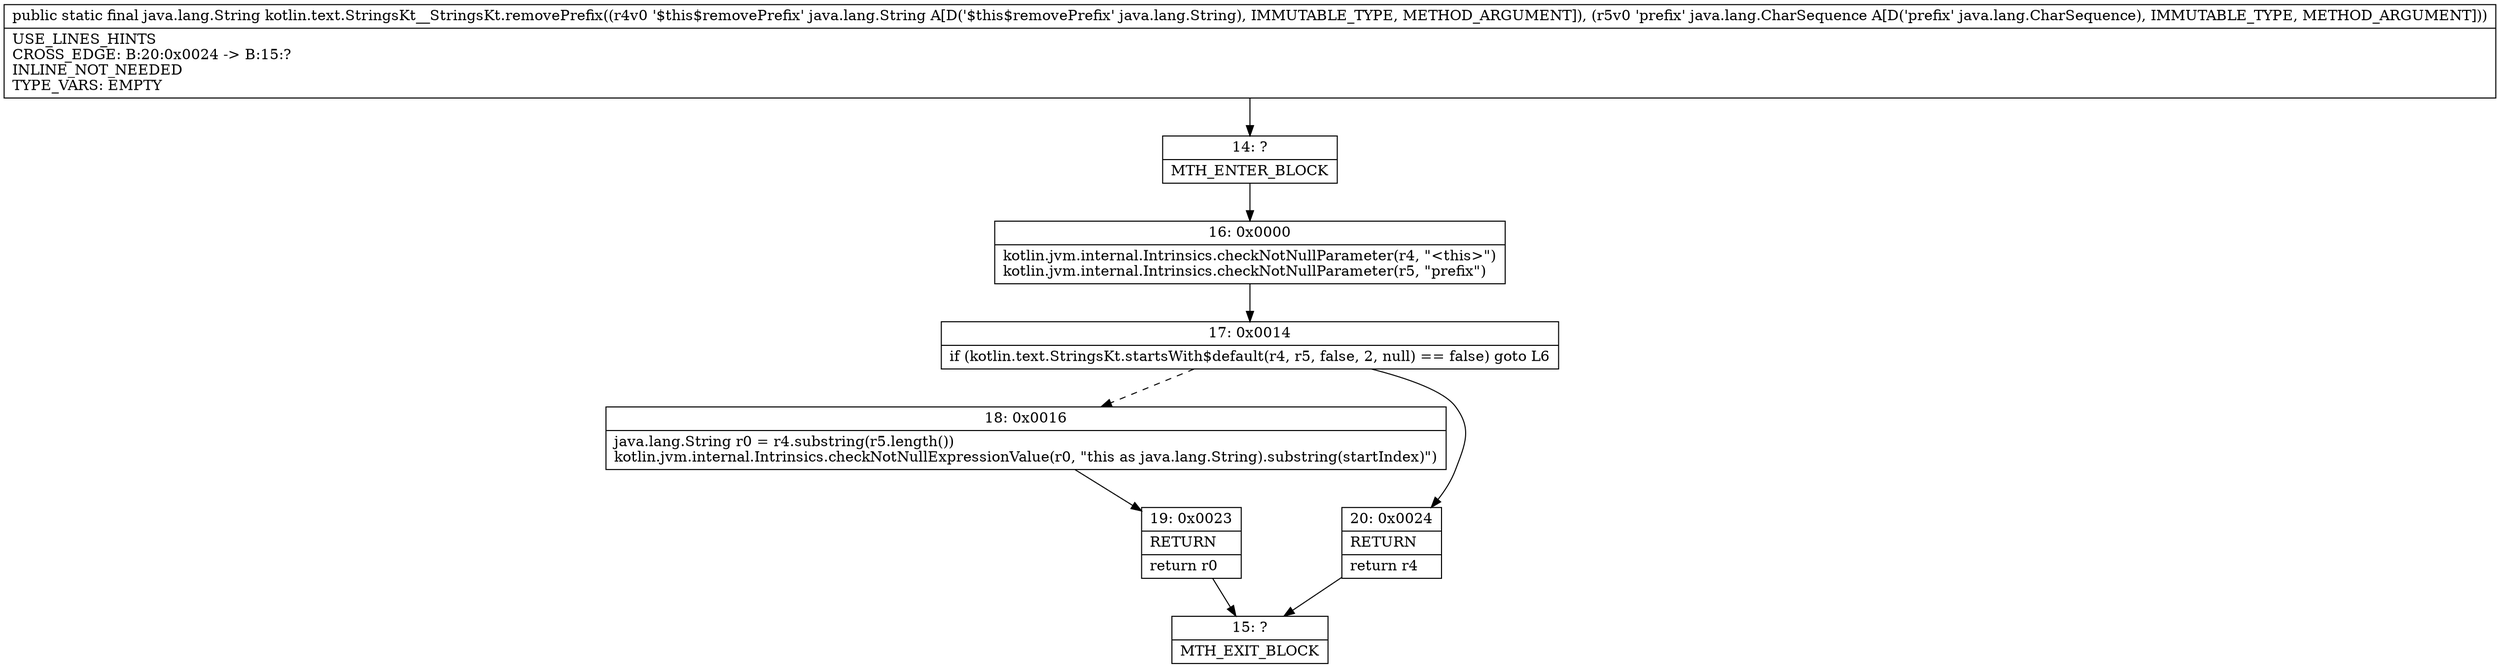 digraph "CFG forkotlin.text.StringsKt__StringsKt.removePrefix(Ljava\/lang\/String;Ljava\/lang\/CharSequence;)Ljava\/lang\/String;" {
Node_14 [shape=record,label="{14\:\ ?|MTH_ENTER_BLOCK\l}"];
Node_16 [shape=record,label="{16\:\ 0x0000|kotlin.jvm.internal.Intrinsics.checkNotNullParameter(r4, \"\<this\>\")\lkotlin.jvm.internal.Intrinsics.checkNotNullParameter(r5, \"prefix\")\l}"];
Node_17 [shape=record,label="{17\:\ 0x0014|if (kotlin.text.StringsKt.startsWith$default(r4, r5, false, 2, null) == false) goto L6\l}"];
Node_18 [shape=record,label="{18\:\ 0x0016|java.lang.String r0 = r4.substring(r5.length())\lkotlin.jvm.internal.Intrinsics.checkNotNullExpressionValue(r0, \"this as java.lang.String).substring(startIndex)\")\l}"];
Node_19 [shape=record,label="{19\:\ 0x0023|RETURN\l|return r0\l}"];
Node_15 [shape=record,label="{15\:\ ?|MTH_EXIT_BLOCK\l}"];
Node_20 [shape=record,label="{20\:\ 0x0024|RETURN\l|return r4\l}"];
MethodNode[shape=record,label="{public static final java.lang.String kotlin.text.StringsKt__StringsKt.removePrefix((r4v0 '$this$removePrefix' java.lang.String A[D('$this$removePrefix' java.lang.String), IMMUTABLE_TYPE, METHOD_ARGUMENT]), (r5v0 'prefix' java.lang.CharSequence A[D('prefix' java.lang.CharSequence), IMMUTABLE_TYPE, METHOD_ARGUMENT]))  | USE_LINES_HINTS\lCROSS_EDGE: B:20:0x0024 \-\> B:15:?\lINLINE_NOT_NEEDED\lTYPE_VARS: EMPTY\l}"];
MethodNode -> Node_14;Node_14 -> Node_16;
Node_16 -> Node_17;
Node_17 -> Node_18[style=dashed];
Node_17 -> Node_20;
Node_18 -> Node_19;
Node_19 -> Node_15;
Node_20 -> Node_15;
}

